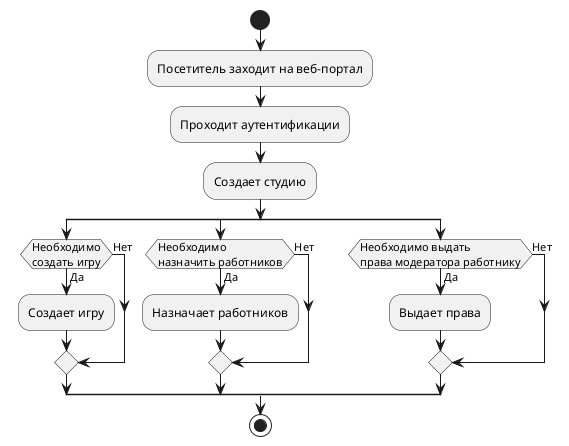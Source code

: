 @startuml

start

:Посетитель заходит на веб-портал;
:Проходит аутентификации;
:Создает студию;

split
    if (Необходимо\nсоздать игру) then (Да)
        :Создает игру;
    else  (Нет)
    endif
split again
    if (Необходимо\nназначить работников) then (Да)
        :Назначает работников;
    else  (Нет)
    endif
split again
    if (Необходимо выдать\nправа модератора работнику) then (Да)
        :Выдает права;
    else  (Нет)
    endif
end split

stop

@enduml